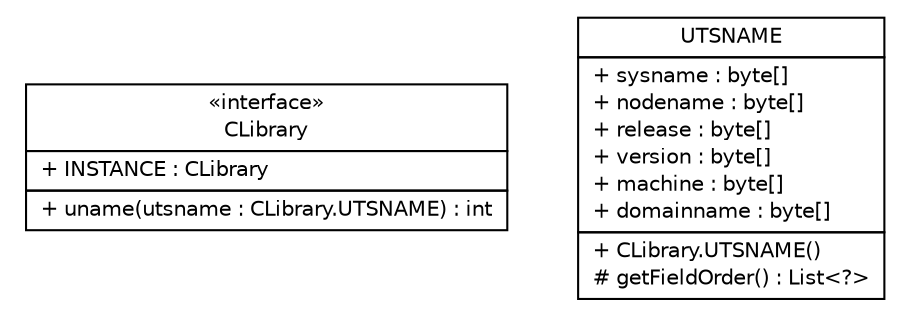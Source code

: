 #!/usr/local/bin/dot
#
# Class diagram 
# Generated by UMLGraph version R5_6 (http://www.umlgraph.org/)
#

digraph G {
	edge [fontname="Helvetica",fontsize=10,labelfontname="Helvetica",labelfontsize=10];
	node [fontname="Helvetica",fontsize=10,shape=plaintext];
	nodesep=0.25;
	ranksep=0.5;
	// de.hsbremen.tc.tnc.natives.CLibrary
	c0 [label=<<table title="de.hsbremen.tc.tnc.natives.CLibrary" border="0" cellborder="1" cellspacing="0" cellpadding="2" port="p" href="./CLibrary.html">
		<tr><td><table border="0" cellspacing="0" cellpadding="1">
<tr><td align="center" balign="center"> &#171;interface&#187; </td></tr>
<tr><td align="center" balign="center"> CLibrary </td></tr>
		</table></td></tr>
		<tr><td><table border="0" cellspacing="0" cellpadding="1">
<tr><td align="left" balign="left"> + INSTANCE : CLibrary </td></tr>
		</table></td></tr>
		<tr><td><table border="0" cellspacing="0" cellpadding="1">
<tr><td align="left" balign="left"> + uname(utsname : CLibrary.UTSNAME) : int </td></tr>
		</table></td></tr>
		</table>>, URL="./CLibrary.html", fontname="Helvetica", fontcolor="black", fontsize=10.0];
	// de.hsbremen.tc.tnc.natives.CLibrary.UTSNAME
	c1 [label=<<table title="de.hsbremen.tc.tnc.natives.CLibrary.UTSNAME" border="0" cellborder="1" cellspacing="0" cellpadding="2" port="p" href="./CLibrary.UTSNAME.html">
		<tr><td><table border="0" cellspacing="0" cellpadding="1">
<tr><td align="center" balign="center"> UTSNAME </td></tr>
		</table></td></tr>
		<tr><td><table border="0" cellspacing="0" cellpadding="1">
<tr><td align="left" balign="left"> + sysname : byte[] </td></tr>
<tr><td align="left" balign="left"> + nodename : byte[] </td></tr>
<tr><td align="left" balign="left"> + release : byte[] </td></tr>
<tr><td align="left" balign="left"> + version : byte[] </td></tr>
<tr><td align="left" balign="left"> + machine : byte[] </td></tr>
<tr><td align="left" balign="left"> + domainname : byte[] </td></tr>
		</table></td></tr>
		<tr><td><table border="0" cellspacing="0" cellpadding="1">
<tr><td align="left" balign="left"> + CLibrary.UTSNAME() </td></tr>
<tr><td align="left" balign="left"> # getFieldOrder() : List&lt;?&gt; </td></tr>
		</table></td></tr>
		</table>>, URL="./CLibrary.UTSNAME.html", fontname="Helvetica", fontcolor="black", fontsize=10.0];
}

